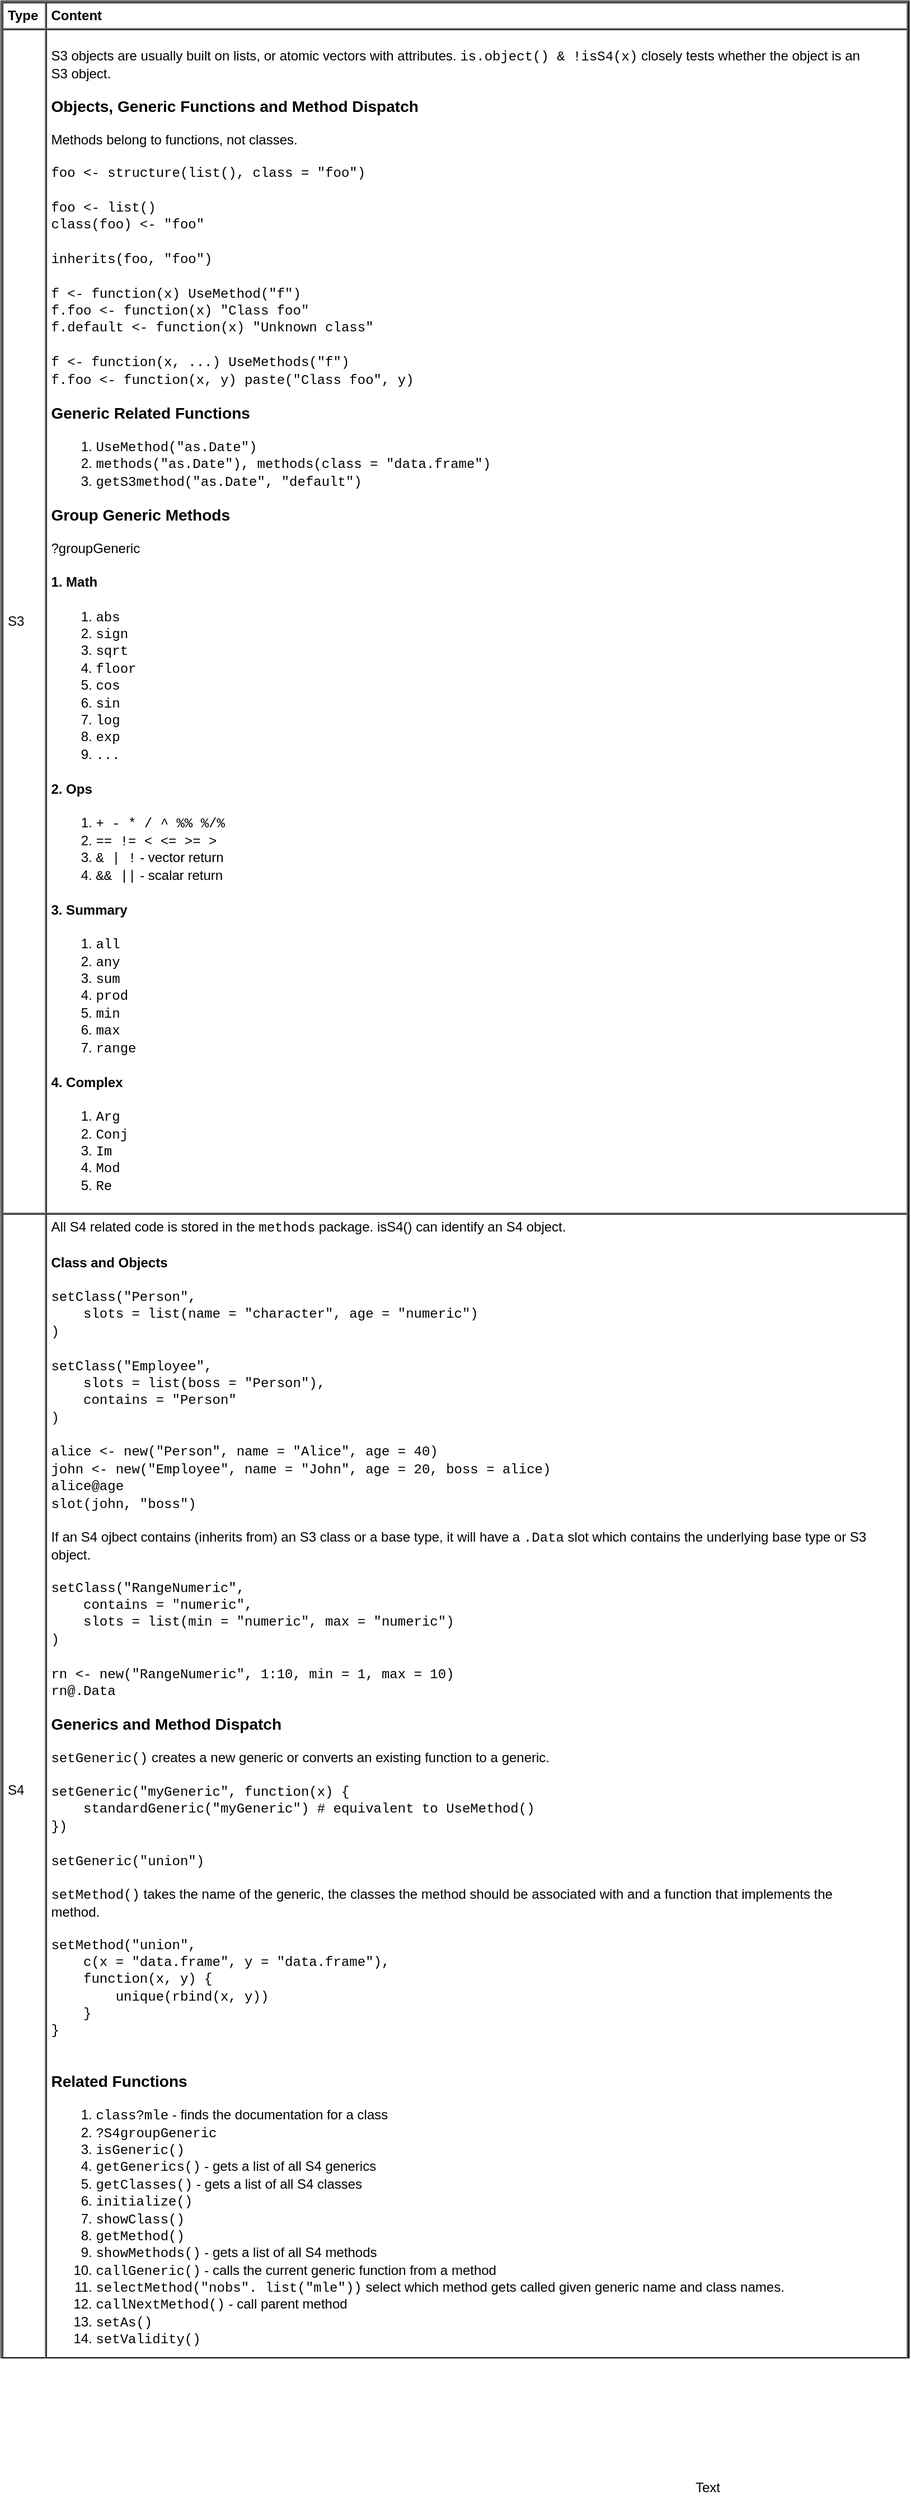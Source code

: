 <mxfile version="13.1.3" pages="2">
    <diagram id="GiV91ktbRXDwTwJxxsp-" name="OO">
        <mxGraphModel dx="822" dy="480" grid="1" gridSize="10" guides="1" tooltips="1" connect="1" arrows="1" fold="1" page="1" pageScale="1" pageWidth="827" pageHeight="1169" math="0" shadow="0">
            <root>
                <mxCell id="SMYjZ5Pxds8D0rjZSiUI-0"/>
                <mxCell id="SMYjZ5Pxds8D0rjZSiUI-1" parent="SMYjZ5Pxds8D0rjZSiUI-0"/>
                <mxCell id="SMYjZ5Pxds8D0rjZSiUI-2" value="&lt;table cellpadding=&quot;4&quot; cellspacing=&quot;0&quot; border=&quot;1&quot; style=&quot;font-size: 1em ; width: 100% ; height: 100%&quot;&gt;&lt;tbody&gt;&lt;tr&gt;&lt;th&gt;Type&lt;/th&gt;&lt;th&gt;Content&lt;/th&gt;&lt;/tr&gt;&lt;tr&gt;&lt;td&gt;S3&lt;/td&gt;&lt;td&gt;&lt;p&gt;&lt;span style=&quot;font-size: 1em ; font-weight: normal&quot;&gt;S3 objects are usually built on lists, or atomic vectors with attributes. &lt;font face=&quot;Courier New&quot;&gt;is.object() &amp;amp; !isS4(x)&lt;/font&gt; closely tests whether the object&amp;nbsp;&lt;/span&gt;&lt;span style=&quot;font-size: 1em ; font-weight: normal&quot;&gt;is an&amp;nbsp;&lt;br&gt;&lt;/span&gt;&lt;span style=&quot;font-size: 1em&quot;&gt;S3 object.&lt;/span&gt;&lt;/p&gt;&lt;h3&gt;&lt;span style=&quot;font-size: 1em&quot;&gt;Objects, Generic Functions and Method Dispatch&lt;/span&gt;&lt;/h3&gt;&lt;div&gt;&lt;span style=&quot;font-size: 1em&quot;&gt;Methods belong to functions, not classes.&lt;/span&gt;&lt;/div&gt;&lt;div&gt;&lt;span style=&quot;font-size: 1em&quot;&gt;&lt;br&gt;&lt;/span&gt;&lt;/div&gt;&lt;div&gt;&lt;span style=&quot;font-size: 1em&quot;&gt;&lt;font face=&quot;Courier New&quot;&gt;foo &amp;lt;- structure(list(), class = &quot;foo&quot;)&lt;/font&gt;&lt;/span&gt;&lt;/div&gt;&lt;div&gt;&lt;span style=&quot;font-size: 1em&quot;&gt;&lt;font face=&quot;Courier New&quot;&gt;&lt;br&gt;&lt;/font&gt;&lt;/span&gt;&lt;/div&gt;&lt;div&gt;&lt;span style=&quot;font-size: 1em&quot;&gt;&lt;font face=&quot;Courier New&quot;&gt;foo &amp;lt;- list()&lt;/font&gt;&lt;/span&gt;&lt;/div&gt;&lt;div&gt;&lt;span style=&quot;font-size: 1em&quot;&gt;&lt;font face=&quot;Courier New&quot;&gt;class(foo) &amp;lt;- &quot;foo&quot;&lt;/font&gt;&lt;/span&gt;&lt;/div&gt;&lt;div&gt;&lt;span style=&quot;font-size: 1em&quot;&gt;&lt;font face=&quot;Courier New&quot;&gt;&lt;br&gt;&lt;/font&gt;&lt;/span&gt;&lt;/div&gt;&lt;div&gt;&lt;span style=&quot;font-size: 1em&quot;&gt;&lt;font face=&quot;Courier New&quot;&gt;inherits(foo, &quot;foo&quot;)&lt;/font&gt;&lt;/span&gt;&lt;/div&gt;&lt;div&gt;&lt;span style=&quot;font-size: 1em&quot;&gt;&lt;font face=&quot;Courier New&quot;&gt;&lt;br&gt;&lt;/font&gt;&lt;/span&gt;&lt;/div&gt;&lt;div&gt;&lt;font face=&quot;Courier New&quot;&gt;f &amp;lt;- function(x) UseMethod(&quot;f&quot;)&lt;/font&gt;&lt;/div&gt;&lt;div&gt;&lt;font face=&quot;Courier New&quot;&gt;f.foo &amp;lt;- function(x) &quot;Class foo&quot;&lt;/font&gt;&lt;/div&gt;&lt;div&gt;&lt;font face=&quot;Courier New&quot;&gt;f.default &amp;lt;- function(x) &quot;Unknown class&quot;&lt;/font&gt;&lt;/div&gt;&lt;div&gt;&lt;font face=&quot;Courier New&quot;&gt;&lt;br&gt;&lt;/font&gt;&lt;/div&gt;&lt;div&gt;&lt;font face=&quot;Courier New&quot;&gt;f &amp;lt;- function(x, ...) UseMethods(&quot;f&quot;)&lt;/font&gt;&lt;/div&gt;&lt;div&gt;&lt;font face=&quot;Courier New&quot;&gt;f.foo &amp;lt;- function(x, y) paste(&quot;Class foo&quot;, y)&lt;/font&gt;&lt;/div&gt;&lt;h3&gt;&lt;span style=&quot;font-size: 1em&quot;&gt;Generic Related Functions&lt;/span&gt;&lt;/h3&gt;&lt;div&gt;&lt;ol&gt;&lt;/ol&gt;&lt;/div&gt;&lt;ol&gt;&lt;li&gt;&lt;font face=&quot;Courier New&quot;&gt;UseMethod(&quot;as.Date&quot;)&lt;/font&gt;&lt;/li&gt;&lt;li&gt;&lt;font face=&quot;Courier New&quot;&gt;methods(&quot;as.Date&quot;), methods(class = &quot;data.frame&quot;)&lt;/font&gt;&lt;/li&gt;&lt;li&gt;&lt;font face=&quot;Courier New&quot;&gt;getS3method(&quot;as.Date&quot;, &quot;default&quot;)&lt;/font&gt;&lt;/li&gt;&lt;/ol&gt;&lt;h3&gt;Group Generic Methods&lt;/h3&gt;&lt;div&gt;?groupGeneric&lt;/div&gt;&lt;h4&gt;1. Math&lt;/h4&gt;&lt;div&gt;&lt;ol&gt;&lt;li&gt;&lt;font face=&quot;Courier New&quot;&gt;abs&lt;/font&gt;&lt;/li&gt;&lt;li&gt;&lt;font face=&quot;Courier New&quot;&gt;sign&lt;/font&gt;&lt;/li&gt;&lt;li&gt;&lt;font face=&quot;Courier New&quot;&gt;sqrt&lt;/font&gt;&lt;/li&gt;&lt;li&gt;&lt;font face=&quot;Courier New&quot;&gt;floor&lt;/font&gt;&lt;/li&gt;&lt;li&gt;&lt;font face=&quot;Courier New&quot;&gt;cos&lt;/font&gt;&lt;/li&gt;&lt;li&gt;&lt;font face=&quot;Courier New&quot;&gt;sin&lt;/font&gt;&lt;/li&gt;&lt;li&gt;&lt;font face=&quot;Courier New&quot;&gt;log&lt;/font&gt;&lt;/li&gt;&lt;li&gt;&lt;font face=&quot;Courier New&quot;&gt;exp&lt;/font&gt;&lt;/li&gt;&lt;li&gt;&lt;font face=&quot;Courier New&quot;&gt;...&lt;/font&gt;&lt;/li&gt;&lt;/ol&gt;&lt;h4&gt;2. Ops&lt;/h4&gt;&lt;/div&gt;&lt;div&gt;&lt;ol&gt;&lt;li&gt;&lt;font face=&quot;Courier New&quot;&gt;+ - * / ^ %% %/%&lt;/font&gt;&lt;/li&gt;&lt;li&gt;&lt;font face=&quot;Courier New&quot;&gt;== != &amp;lt; &amp;lt;= &amp;gt;= &amp;gt;&lt;/font&gt;&lt;/li&gt;&lt;li&gt;&lt;font face=&quot;Courier New&quot;&gt;&amp;amp; | !&lt;/font&gt; - vector return&lt;/li&gt;&lt;li&gt;&lt;font face=&quot;Courier New&quot;&gt;&amp;amp;&amp;amp; ||&lt;/font&gt; - scalar return&lt;/li&gt;&lt;/ol&gt;&lt;h4&gt;3. Summary&lt;/h4&gt;&lt;/div&gt;&lt;div&gt;&lt;ol&gt;&lt;li&gt;&lt;font face=&quot;Courier New&quot;&gt;all&lt;/font&gt;&lt;/li&gt;&lt;li&gt;&lt;font face=&quot;Courier New&quot;&gt;any&lt;/font&gt;&lt;/li&gt;&lt;li&gt;&lt;font face=&quot;Courier New&quot;&gt;sum&lt;/font&gt;&lt;/li&gt;&lt;li&gt;&lt;font face=&quot;Courier New&quot;&gt;prod&lt;/font&gt;&lt;/li&gt;&lt;li&gt;&lt;font face=&quot;Courier New&quot;&gt;min&lt;/font&gt;&lt;/li&gt;&lt;li&gt;&lt;font face=&quot;Courier New&quot;&gt;max&lt;/font&gt;&lt;/li&gt;&lt;li&gt;&lt;font face=&quot;Courier New&quot;&gt;range&lt;/font&gt;&lt;/li&gt;&lt;/ol&gt;&lt;h4&gt;4. Complex&lt;/h4&gt;&lt;/div&gt;&lt;div&gt;&lt;ol&gt;&lt;li&gt;&lt;font face=&quot;Courier New&quot;&gt;Arg&lt;/font&gt;&lt;/li&gt;&lt;li&gt;&lt;font face=&quot;Courier New&quot;&gt;Conj&lt;/font&gt;&lt;/li&gt;&lt;li&gt;&lt;font face=&quot;Courier New&quot;&gt;Im&lt;/font&gt;&lt;/li&gt;&lt;li&gt;&lt;font face=&quot;Courier New&quot;&gt;Mod&lt;/font&gt;&lt;/li&gt;&lt;li&gt;&lt;font face=&quot;Courier New&quot;&gt;Re&lt;/font&gt;&lt;/li&gt;&lt;/ol&gt;&lt;/div&gt;&lt;/td&gt;&lt;/tr&gt;&lt;tr&gt;&lt;td&gt;S4&lt;/td&gt;&lt;td&gt;All S4 related code is stored in the &lt;font face=&quot;Courier New&quot;&gt;methods&lt;/font&gt; package. isS4() can identify an S4 object.&lt;h4&gt;Class and Objects&lt;/h4&gt;&lt;div&gt;&lt;font face=&quot;Courier New&quot;&gt;setClass(&quot;Person&quot;,&lt;/font&gt;&lt;/div&gt;&lt;div&gt;&lt;font face=&quot;Courier New&quot;&gt;&amp;nbsp; &amp;nbsp; slots = list(name = &quot;character&quot;, age = &quot;numeric&quot;)&lt;/font&gt;&lt;/div&gt;&lt;div&gt;&lt;font face=&quot;Courier New&quot;&gt;)&lt;/font&gt;&lt;/div&gt;&lt;div&gt;&lt;font face=&quot;Courier New&quot;&gt;&lt;br&gt;&lt;/font&gt;&lt;/div&gt;&lt;div&gt;&lt;font face=&quot;Courier New&quot;&gt;setClass(&quot;Employee&quot;,&lt;/font&gt;&lt;/div&gt;&lt;div&gt;&lt;font face=&quot;Courier New&quot;&gt;&amp;nbsp; &amp;nbsp; slots = list(boss = &quot;Person&quot;),&lt;/font&gt;&lt;/div&gt;&lt;div&gt;&lt;font face=&quot;Courier New&quot;&gt;&amp;nbsp; &amp;nbsp; contains = &quot;Person&quot;&lt;/font&gt;&lt;/div&gt;&lt;div&gt;&lt;font face=&quot;Courier New&quot;&gt;)&lt;/font&gt;&lt;/div&gt;&lt;div&gt;&lt;font face=&quot;Courier New&quot;&gt;&lt;br&gt;&lt;/font&gt;&lt;/div&gt;&lt;div&gt;&lt;font face=&quot;Courier New&quot;&gt;alice &amp;lt;- new(&quot;Person&quot;, name = &quot;Alice&quot;, age = 40)&lt;/font&gt;&lt;/div&gt;&lt;div&gt;&lt;font face=&quot;Courier New&quot;&gt;john &amp;lt;- new(&quot;Employee&quot;, name = &quot;John&quot;, age = 20, boss = alice)&lt;/font&gt;&lt;/div&gt;&lt;div&gt;&lt;font face=&quot;Courier New&quot;&gt;alice@age&lt;/font&gt;&lt;/div&gt;&lt;div&gt;&lt;font face=&quot;Courier New&quot;&gt;slot(john, &quot;boss&quot;)&lt;/font&gt;&lt;/div&gt;&lt;div&gt;&lt;font face=&quot;Courier New&quot;&gt;&lt;br&gt;&lt;/font&gt;&lt;/div&gt;&lt;div&gt;If an S4 ojbect contains (inherits from) an S3 class or a base type, it will have a &lt;font face=&quot;Courier New&quot;&gt;.Data&lt;/font&gt; slot which contains the underlying base type or S3&lt;/div&gt;&lt;div&gt;object.&lt;/div&gt;&lt;div&gt;&lt;br&gt;&lt;/div&gt;&lt;div&gt;&lt;font face=&quot;Courier New&quot;&gt;setClass(&quot;RangeNumeric&quot;,&lt;/font&gt;&lt;/div&gt;&lt;div&gt;&lt;font face=&quot;Courier New&quot;&gt;&amp;nbsp; &amp;nbsp; contains = &quot;numeric&quot;,&lt;/font&gt;&lt;/div&gt;&lt;div&gt;&lt;font face=&quot;Courier New&quot;&gt;&amp;nbsp; &amp;nbsp; slots = list(min = &quot;numeric&quot;, max = &quot;numeric&quot;)&lt;/font&gt;&lt;/div&gt;&lt;div&gt;&lt;font face=&quot;Courier New&quot;&gt;)&lt;/font&gt;&lt;/div&gt;&lt;div&gt;&lt;font face=&quot;Courier New&quot;&gt;&lt;br&gt;&lt;/font&gt;&lt;/div&gt;&lt;div&gt;&lt;font face=&quot;Courier New&quot;&gt;rn &amp;lt;- new(&quot;RangeNumeric&quot;, 1:10, min = 1, max = 10)&lt;/font&gt;&lt;/div&gt;&lt;div&gt;&lt;font face=&quot;Courier New&quot;&gt;rn@.Data&lt;/font&gt;&lt;/div&gt;&lt;h3&gt;Generics and Method Dispatch&lt;/h3&gt;&lt;div&gt;&lt;font face=&quot;Courier New&quot;&gt;setGeneric()&lt;/font&gt; creates a new generic or converts an existing function to a generic.&lt;/div&gt;&lt;div&gt;&lt;br&gt;&lt;/div&gt;&lt;div&gt;&lt;font face=&quot;Courier New&quot;&gt;setGeneric(&quot;myGeneric&quot;, function(x) {&lt;/font&gt;&lt;/div&gt;&lt;div&gt;&lt;font face=&quot;Courier New&quot;&gt;&amp;nbsp; &amp;nbsp; standardGeneric(&quot;myGeneric&quot;) # equivalent to UseMethod()&lt;/font&gt;&lt;/div&gt;&lt;div&gt;&lt;font face=&quot;Courier New&quot;&gt;})&lt;/font&gt;&lt;/div&gt;&lt;div&gt;&lt;font face=&quot;Courier New&quot;&gt;&lt;br&gt;&lt;/font&gt;&lt;/div&gt;&lt;div&gt;&lt;font face=&quot;Courier New&quot;&gt;setGeneric(&quot;union&quot;)&lt;/font&gt;&lt;/div&gt;&lt;div&gt;&lt;font face=&quot;Courier New&quot;&gt;&lt;br&gt;&lt;/font&gt;&lt;/div&gt;&lt;div&gt;&lt;font face=&quot;Courier New&quot;&gt;setMethod()&lt;/font&gt; takes the name of the generic, the classes the method should be associated with and a function that implements the&lt;/div&gt;&lt;div&gt;method.&lt;/div&gt;&lt;div&gt;&lt;br&gt;&lt;/div&gt;&lt;div&gt;&lt;font face=&quot;Courier New&quot;&gt;setMethod(&quot;union&quot;,&lt;/font&gt;&lt;/div&gt;&lt;div&gt;&lt;font face=&quot;Courier New&quot;&gt;&amp;nbsp; &amp;nbsp; c(x = &quot;data.frame&quot;, y = &quot;data.frame&quot;),&lt;/font&gt;&lt;/div&gt;&lt;div&gt;&lt;font face=&quot;Courier New&quot;&gt;&amp;nbsp; &amp;nbsp; function(x, y) {&lt;/font&gt;&lt;/div&gt;&lt;div&gt;&lt;font face=&quot;Courier New&quot;&gt;&amp;nbsp; &amp;nbsp; &amp;nbsp; &amp;nbsp; unique(rbind(x, y))&lt;/font&gt;&lt;/div&gt;&lt;div&gt;&lt;font face=&quot;Courier New&quot;&gt;&amp;nbsp; &amp;nbsp; }&lt;/font&gt;&lt;/div&gt;&lt;div&gt;&lt;font face=&quot;Courier New&quot;&gt;}&lt;/font&gt;&lt;/div&gt;&lt;div&gt;&lt;font face=&quot;Courier New&quot;&gt;&lt;br&gt;&lt;/font&gt;&lt;/div&gt;&lt;h3&gt;Related Functions&lt;/h3&gt;&lt;div&gt;&lt;ol&gt;&lt;li&gt;&lt;font face=&quot;Courier New&quot;&gt;class?mle&lt;/font&gt;&amp;nbsp;- finds the documentation for a class&lt;/li&gt;&lt;li&gt;&lt;font face=&quot;Courier New&quot;&gt;?S4groupGeneric&lt;/font&gt;&lt;/li&gt;&lt;li&gt;&lt;font face=&quot;Courier New&quot;&gt;isGeneric()&lt;/font&gt;&lt;/li&gt;&lt;li&gt;&lt;font face=&quot;Courier New&quot;&gt;getGenerics()&lt;/font&gt;&amp;nbsp;- gets a list of all S4 generics&lt;/li&gt;&lt;li&gt;&lt;font face=&quot;Courier New&quot;&gt;getClasses()&lt;/font&gt;&amp;nbsp;- gets a list of all S4 classes&lt;/li&gt;&lt;li&gt;&lt;font face=&quot;Courier New&quot;&gt;initialize()&lt;/font&gt;&lt;/li&gt;&lt;li&gt;&lt;font face=&quot;Courier New&quot;&gt;showClass()&lt;/font&gt;&lt;/li&gt;&lt;li&gt;&lt;font face=&quot;Courier New&quot;&gt;getMethod()&lt;/font&gt;&lt;/li&gt;&lt;li&gt;&lt;font face=&quot;Courier New&quot;&gt;showMethods()&lt;/font&gt;&amp;nbsp;- gets a list of all S4 methods&lt;/li&gt;&lt;li&gt;&lt;font face=&quot;Courier New&quot;&gt;callGeneric()&lt;/font&gt;&amp;nbsp;- calls the current generic function from a method&lt;/li&gt;&lt;li&gt;&lt;font face=&quot;Courier New&quot;&gt;selectMethod(&quot;nobs&quot;. list(&quot;mle&quot;))&lt;/font&gt;&amp;nbsp;select which method gets called given generic name and class names.&lt;br&gt;&lt;/li&gt;&lt;li&gt;&lt;font face=&quot;Courier New&quot;&gt;callNextMethod()&lt;/font&gt;&amp;nbsp;- call parent method&lt;/li&gt;&lt;li&gt;&lt;font face=&quot;Courier New&quot;&gt;setAs()&lt;/font&gt;&lt;/li&gt;&lt;li&gt;&lt;font face=&quot;Courier New&quot;&gt;setValidity()&lt;/font&gt;&lt;/li&gt;&lt;/ol&gt;&lt;/div&gt;&lt;/td&gt;&lt;/tr&gt;&lt;/tbody&gt;&lt;/table&gt; " style="verticalAlign=top;align=left;overflow=fill;fontSize=12;fontFamily=Helvetica;html=1;aspect=fixed;" parent="SMYjZ5Pxds8D0rjZSiUI-1" vertex="1">
                    <mxGeometry x="15" y="15" width="811.2" height="2105" as="geometry"/>
                </mxCell>
                <mxCell id="0" value="Text" style="text;html=1;align=center;verticalAlign=middle;resizable=0;points=[];autosize=1;" vertex="1" parent="SMYjZ5Pxds8D0rjZSiUI-1">
                    <mxGeometry x="626" y="2226" width="40" height="20" as="geometry"/>
                </mxCell>
            </root>
        </mxGraphModel>
    </diagram>
    <diagram id="mm59DPON8xHfet0JRgF6" name="References">
        &#xa;        &#xa;        &#xa;        
        <mxGraphModel dx="822" dy="1649" grid="0" gridSize="10" guides="1" tooltips="1" connect="1" arrows="1" fold="1" page="1" pageScale="1" pageWidth="827" pageHeight="1169" background="none" math="0" shadow="0">
            &#xa;            &#xa;            &#xa;            
            <root>
                &#xa;                &#xa;                &#xa;                
                <mxCell id="Gr6edN7ppNkgre0Q_z1g-0"/>
                &#xa;                &#xa;                &#xa;                
                <mxCell id="Gr6edN7ppNkgre0Q_z1g-1" parent="Gr6edN7ppNkgre0Q_z1g-0"/>
                &#xa;                &#xa;                &#xa;                
                <mxCell id="jqK3YuIMa9-6_V4bhgWz-0" value="&lt;table cellpadding=&quot;4&quot; cellspacing=&quot;0&quot; border=&quot;1&quot; style=&quot;font-size: 1em ; width: 100% ; height: 100%&quot;&gt;&lt;tbody&gt;&lt;tr&gt;&lt;th&gt;Type&lt;/th&gt;&lt;th&gt;Content&lt;/th&gt;&lt;/tr&gt;&lt;tr&gt;&lt;td&gt;Writing&lt;/td&gt;&lt;td&gt;&lt;ol&gt;&lt;li&gt;&lt;a href=&quot;https://bookdown.org/yihui/rmarkdown/&quot;&gt;R Markdown: The Definitive Guide&lt;br&gt;&lt;/a&gt;&lt;/li&gt;&lt;li&gt;&lt;a href=&quot;https://bookdown.org/yihui/bookdown/get-started.html&quot;&gt;Authoring Books and Technical Documents with R Markdown&lt;/a&gt;&lt;br&gt;&lt;/li&gt;&lt;li&gt;&lt;a href=&quot;https://yihui.org/knitr/options/&quot;&gt;Knitr Options&lt;/a&gt;&lt;/li&gt;&lt;li&gt;&lt;a href=&quot;https://yihui.org/tinytex/&quot;&gt;Tinytex&lt;/a&gt;&lt;/li&gt;&lt;/ol&gt;&lt;/td&gt;&lt;/tr&gt;&lt;tr&gt;&lt;td&gt;R-lang&lt;/td&gt;&lt;td&gt;&lt;ol&gt;&lt;li&gt;&lt;a href=&quot;https://rstudio-education.github.io/hopr/&quot;&gt;Hands-On Programming with R&lt;/a&gt;&lt;br&gt;&lt;/li&gt;&lt;/ol&gt;&lt;/td&gt;&lt;/tr&gt;&lt;/tbody&gt;&lt;/table&gt; " style="verticalAlign=top;align=left;overflow=fill;fontSize=12;fontFamily=Helvetica;html=1;fillColor=none;" parent="Gr6edN7ppNkgre0Q_z1g-1" vertex="1">
                    &#xa;                    &#xa;                    &#xa;                    
                    <mxGeometry x="10" y="-1161" width="435" height="168" as="geometry"/>
                    &#xa;                    &#xa;                &#xa;                
                </mxCell>
                &#xa;                &#xa;            &#xa;            
            </root>
            &#xa;            &#xa;        &#xa;        
        </mxGraphModel>
        &#xa;        &#xa;    &#xa;    
    </diagram>
</mxfile>

